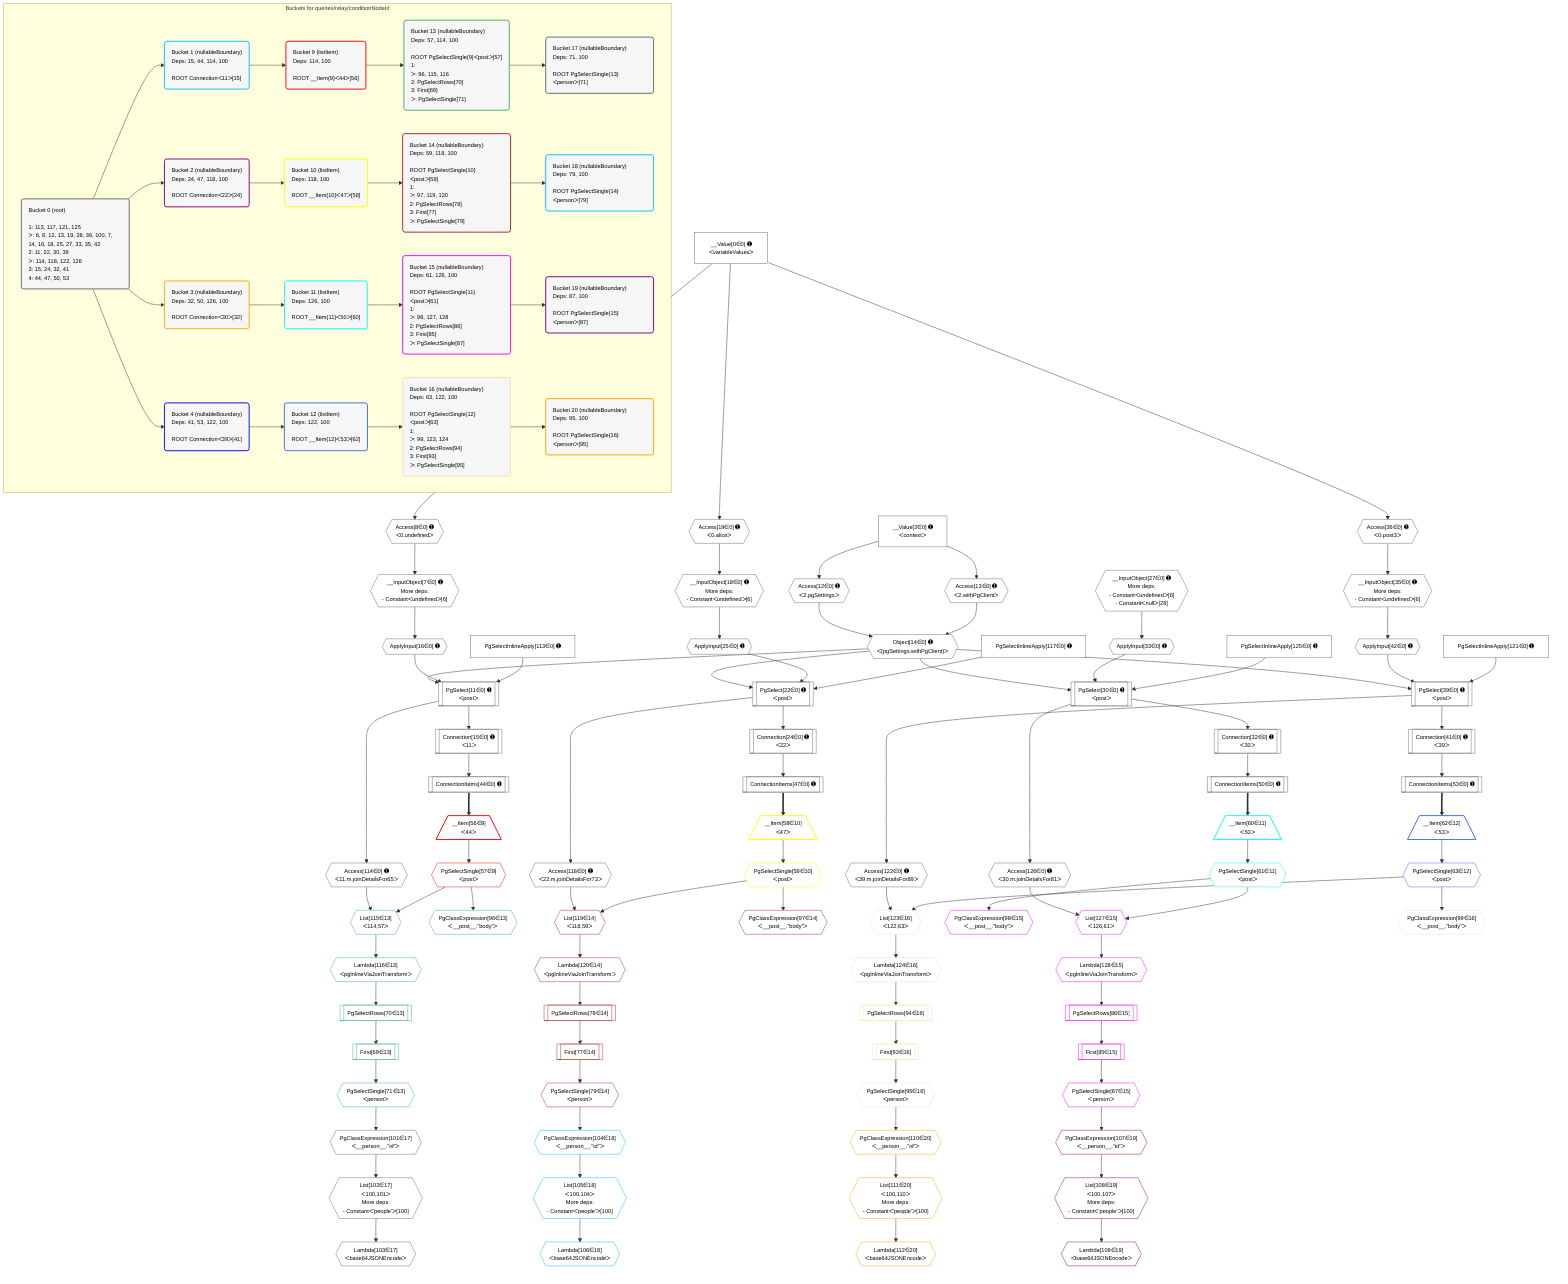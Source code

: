%%{init: {'themeVariables': { 'fontSize': '12px'}}}%%
graph TD
    classDef path fill:#eee,stroke:#000,color:#000
    classDef plan fill:#fff,stroke-width:1px,color:#000
    classDef itemplan fill:#fff,stroke-width:2px,color:#000
    classDef unbatchedplan fill:#dff,stroke-width:1px,color:#000
    classDef sideeffectplan fill:#fcc,stroke-width:2px,color:#000
    classDef bucket fill:#f6f6f6,color:#000,stroke-width:2px,text-align:left

    subgraph "Buckets for queries/relay/conditionNodeId"
    Bucket0("Bucket 0 (root)<br /><br />1: 113, 117, 121, 125<br />ᐳ: 6, 8, 12, 13, 19, 28, 36, 100, 7, 14, 16, 18, 25, 27, 33, 35, 42<br />2: 11, 22, 30, 39<br />ᐳ: 114, 118, 122, 126<br />3: 15, 24, 32, 41<br />4: 44, 47, 50, 53"):::bucket
    Bucket1("Bucket 1 (nullableBoundary)<br />Deps: 15, 44, 114, 100<br /><br />ROOT Connectionᐸ11ᐳ[15]"):::bucket
    Bucket2("Bucket 2 (nullableBoundary)<br />Deps: 24, 47, 118, 100<br /><br />ROOT Connectionᐸ22ᐳ[24]"):::bucket
    Bucket3("Bucket 3 (nullableBoundary)<br />Deps: 32, 50, 126, 100<br /><br />ROOT Connectionᐸ30ᐳ[32]"):::bucket
    Bucket4("Bucket 4 (nullableBoundary)<br />Deps: 41, 53, 122, 100<br /><br />ROOT Connectionᐸ39ᐳ[41]"):::bucket
    Bucket9("Bucket 9 (listItem)<br />Deps: 114, 100<br /><br />ROOT __Item{9}ᐸ44ᐳ[56]"):::bucket
    Bucket10("Bucket 10 (listItem)<br />Deps: 118, 100<br /><br />ROOT __Item{10}ᐸ47ᐳ[58]"):::bucket
    Bucket11("Bucket 11 (listItem)<br />Deps: 126, 100<br /><br />ROOT __Item{11}ᐸ50ᐳ[60]"):::bucket
    Bucket12("Bucket 12 (listItem)<br />Deps: 122, 100<br /><br />ROOT __Item{12}ᐸ53ᐳ[62]"):::bucket
    Bucket13("Bucket 13 (nullableBoundary)<br />Deps: 57, 114, 100<br /><br />ROOT PgSelectSingle{9}ᐸpostᐳ[57]<br />1: <br />ᐳ: 96, 115, 116<br />2: PgSelectRows[70]<br />3: First[69]<br />ᐳ: PgSelectSingle[71]"):::bucket
    Bucket14("Bucket 14 (nullableBoundary)<br />Deps: 59, 118, 100<br /><br />ROOT PgSelectSingle{10}ᐸpostᐳ[59]<br />1: <br />ᐳ: 97, 119, 120<br />2: PgSelectRows[78]<br />3: First[77]<br />ᐳ: PgSelectSingle[79]"):::bucket
    Bucket15("Bucket 15 (nullableBoundary)<br />Deps: 61, 126, 100<br /><br />ROOT PgSelectSingle{11}ᐸpostᐳ[61]<br />1: <br />ᐳ: 98, 127, 128<br />2: PgSelectRows[86]<br />3: First[85]<br />ᐳ: PgSelectSingle[87]"):::bucket
    Bucket16("Bucket 16 (nullableBoundary)<br />Deps: 63, 122, 100<br /><br />ROOT PgSelectSingle{12}ᐸpostᐳ[63]<br />1: <br />ᐳ: 99, 123, 124<br />2: PgSelectRows[94]<br />3: First[93]<br />ᐳ: PgSelectSingle[95]"):::bucket
    Bucket17("Bucket 17 (nullableBoundary)<br />Deps: 71, 100<br /><br />ROOT PgSelectSingle{13}ᐸpersonᐳ[71]"):::bucket
    Bucket18("Bucket 18 (nullableBoundary)<br />Deps: 79, 100<br /><br />ROOT PgSelectSingle{14}ᐸpersonᐳ[79]"):::bucket
    Bucket19("Bucket 19 (nullableBoundary)<br />Deps: 87, 100<br /><br />ROOT PgSelectSingle{15}ᐸpersonᐳ[87]"):::bucket
    Bucket20("Bucket 20 (nullableBoundary)<br />Deps: 95, 100<br /><br />ROOT PgSelectSingle{16}ᐸpersonᐳ[95]"):::bucket
    end
    Bucket0 --> Bucket1 & Bucket2 & Bucket3 & Bucket4
    Bucket1 --> Bucket9
    Bucket2 --> Bucket10
    Bucket3 --> Bucket11
    Bucket4 --> Bucket12
    Bucket9 --> Bucket13
    Bucket10 --> Bucket14
    Bucket11 --> Bucket15
    Bucket12 --> Bucket16
    Bucket13 --> Bucket17
    Bucket14 --> Bucket18
    Bucket15 --> Bucket19
    Bucket16 --> Bucket20

    %% plan dependencies
    PgSelect11[["PgSelect[11∈0] ➊<br />ᐸpostᐳ"]]:::plan
    Object14{{"Object[14∈0] ➊<br />ᐸ{pgSettings,withPgClient}ᐳ"}}:::plan
    ApplyInput16{{"ApplyInput[16∈0] ➊"}}:::plan
    PgSelectInlineApply113["PgSelectInlineApply[113∈0] ➊"]:::plan
    Object14 & ApplyInput16 & PgSelectInlineApply113 --> PgSelect11
    PgSelect22[["PgSelect[22∈0] ➊<br />ᐸpostᐳ"]]:::plan
    ApplyInput25{{"ApplyInput[25∈0] ➊"}}:::plan
    PgSelectInlineApply117["PgSelectInlineApply[117∈0] ➊"]:::plan
    Object14 & ApplyInput25 & PgSelectInlineApply117 --> PgSelect22
    PgSelect30[["PgSelect[30∈0] ➊<br />ᐸpostᐳ"]]:::plan
    ApplyInput33{{"ApplyInput[33∈0] ➊"}}:::plan
    PgSelectInlineApply125["PgSelectInlineApply[125∈0] ➊"]:::plan
    Object14 & ApplyInput33 & PgSelectInlineApply125 --> PgSelect30
    PgSelect39[["PgSelect[39∈0] ➊<br />ᐸpostᐳ"]]:::plan
    ApplyInput42{{"ApplyInput[42∈0] ➊"}}:::plan
    PgSelectInlineApply121["PgSelectInlineApply[121∈0] ➊"]:::plan
    Object14 & ApplyInput42 & PgSelectInlineApply121 --> PgSelect39
    __InputObject7{{"__InputObject[7∈0] ➊<br />More deps:<br />- Constantᐸundefinedᐳ[6]"}}:::plan
    Access8{{"Access[8∈0] ➊<br />ᐸ0.undefinedᐳ"}}:::plan
    Access8 --> __InputObject7
    Access12{{"Access[12∈0] ➊<br />ᐸ2.pgSettingsᐳ"}}:::plan
    Access13{{"Access[13∈0] ➊<br />ᐸ2.withPgClientᐳ"}}:::plan
    Access12 & Access13 --> Object14
    __InputObject18{{"__InputObject[18∈0] ➊<br />More deps:<br />- Constantᐸundefinedᐳ[6]"}}:::plan
    Access19{{"Access[19∈0] ➊<br />ᐸ0.aliceᐳ"}}:::plan
    Access19 --> __InputObject18
    __InputObject27{{"__InputObject[27∈0] ➊<br />More deps:<br />- Constantᐸundefinedᐳ[6]<br />- Constantᐸnullᐳ[28]"}}:::plan
    __InputObject35{{"__InputObject[35∈0] ➊<br />More deps:<br />- Constantᐸundefinedᐳ[6]"}}:::plan
    Access36{{"Access[36∈0] ➊<br />ᐸ0.post3ᐳ"}}:::plan
    Access36 --> __InputObject35
    __Value0["__Value[0∈0] ➊<br />ᐸvariableValuesᐳ"]:::plan
    __Value0 --> Access8
    __Value2["__Value[2∈0] ➊<br />ᐸcontextᐳ"]:::plan
    __Value2 --> Access12
    __Value2 --> Access13
    Connection15[["Connection[15∈0] ➊<br />ᐸ11ᐳ"]]:::plan
    PgSelect11 --> Connection15
    __InputObject7 --> ApplyInput16
    __Value0 --> Access19
    Connection24[["Connection[24∈0] ➊<br />ᐸ22ᐳ"]]:::plan
    PgSelect22 --> Connection24
    __InputObject18 --> ApplyInput25
    Connection32[["Connection[32∈0] ➊<br />ᐸ30ᐳ"]]:::plan
    PgSelect30 --> Connection32
    __InputObject27 --> ApplyInput33
    __Value0 --> Access36
    Connection41[["Connection[41∈0] ➊<br />ᐸ39ᐳ"]]:::plan
    PgSelect39 --> Connection41
    __InputObject35 --> ApplyInput42
    ConnectionItems44[["ConnectionItems[44∈0] ➊"]]:::plan
    Connection15 --> ConnectionItems44
    ConnectionItems47[["ConnectionItems[47∈0] ➊"]]:::plan
    Connection24 --> ConnectionItems47
    ConnectionItems50[["ConnectionItems[50∈0] ➊"]]:::plan
    Connection32 --> ConnectionItems50
    ConnectionItems53[["ConnectionItems[53∈0] ➊"]]:::plan
    Connection41 --> ConnectionItems53
    Access114{{"Access[114∈0] ➊<br />ᐸ11.m.joinDetailsFor65ᐳ"}}:::plan
    PgSelect11 --> Access114
    Access118{{"Access[118∈0] ➊<br />ᐸ22.m.joinDetailsFor73ᐳ"}}:::plan
    PgSelect22 --> Access118
    Access122{{"Access[122∈0] ➊<br />ᐸ39.m.joinDetailsFor89ᐳ"}}:::plan
    PgSelect39 --> Access122
    Access126{{"Access[126∈0] ➊<br />ᐸ30.m.joinDetailsFor81ᐳ"}}:::plan
    PgSelect30 --> Access126
    __Item56[/"__Item[56∈9]<br />ᐸ44ᐳ"\]:::itemplan
    ConnectionItems44 ==> __Item56
    PgSelectSingle57{{"PgSelectSingle[57∈9]<br />ᐸpostᐳ"}}:::plan
    __Item56 --> PgSelectSingle57
    __Item58[/"__Item[58∈10]<br />ᐸ47ᐳ"\]:::itemplan
    ConnectionItems47 ==> __Item58
    PgSelectSingle59{{"PgSelectSingle[59∈10]<br />ᐸpostᐳ"}}:::plan
    __Item58 --> PgSelectSingle59
    __Item60[/"__Item[60∈11]<br />ᐸ50ᐳ"\]:::itemplan
    ConnectionItems50 ==> __Item60
    PgSelectSingle61{{"PgSelectSingle[61∈11]<br />ᐸpostᐳ"}}:::plan
    __Item60 --> PgSelectSingle61
    __Item62[/"__Item[62∈12]<br />ᐸ53ᐳ"\]:::itemplan
    ConnectionItems53 ==> __Item62
    PgSelectSingle63{{"PgSelectSingle[63∈12]<br />ᐸpostᐳ"}}:::plan
    __Item62 --> PgSelectSingle63
    List115{{"List[115∈13]<br />ᐸ114,57ᐳ"}}:::plan
    Access114 & PgSelectSingle57 --> List115
    First69[["First[69∈13]"]]:::plan
    PgSelectRows70[["PgSelectRows[70∈13]"]]:::plan
    PgSelectRows70 --> First69
    Lambda116{{"Lambda[116∈13]<br />ᐸpgInlineViaJoinTransformᐳ"}}:::plan
    Lambda116 --> PgSelectRows70
    PgSelectSingle71{{"PgSelectSingle[71∈13]<br />ᐸpersonᐳ"}}:::plan
    First69 --> PgSelectSingle71
    PgClassExpression96{{"PgClassExpression[96∈13]<br />ᐸ__post__.”body”ᐳ"}}:::plan
    PgSelectSingle57 --> PgClassExpression96
    List115 --> Lambda116
    List119{{"List[119∈14]<br />ᐸ118,59ᐳ"}}:::plan
    Access118 & PgSelectSingle59 --> List119
    First77[["First[77∈14]"]]:::plan
    PgSelectRows78[["PgSelectRows[78∈14]"]]:::plan
    PgSelectRows78 --> First77
    Lambda120{{"Lambda[120∈14]<br />ᐸpgInlineViaJoinTransformᐳ"}}:::plan
    Lambda120 --> PgSelectRows78
    PgSelectSingle79{{"PgSelectSingle[79∈14]<br />ᐸpersonᐳ"}}:::plan
    First77 --> PgSelectSingle79
    PgClassExpression97{{"PgClassExpression[97∈14]<br />ᐸ__post__.”body”ᐳ"}}:::plan
    PgSelectSingle59 --> PgClassExpression97
    List119 --> Lambda120
    List127{{"List[127∈15]<br />ᐸ126,61ᐳ"}}:::plan
    Access126 & PgSelectSingle61 --> List127
    First85[["First[85∈15]"]]:::plan
    PgSelectRows86[["PgSelectRows[86∈15]"]]:::plan
    PgSelectRows86 --> First85
    Lambda128{{"Lambda[128∈15]<br />ᐸpgInlineViaJoinTransformᐳ"}}:::plan
    Lambda128 --> PgSelectRows86
    PgSelectSingle87{{"PgSelectSingle[87∈15]<br />ᐸpersonᐳ"}}:::plan
    First85 --> PgSelectSingle87
    PgClassExpression98{{"PgClassExpression[98∈15]<br />ᐸ__post__.”body”ᐳ"}}:::plan
    PgSelectSingle61 --> PgClassExpression98
    List127 --> Lambda128
    List123{{"List[123∈16]<br />ᐸ122,63ᐳ"}}:::plan
    Access122 & PgSelectSingle63 --> List123
    First93[["First[93∈16]"]]:::plan
    PgSelectRows94[["PgSelectRows[94∈16]"]]:::plan
    PgSelectRows94 --> First93
    Lambda124{{"Lambda[124∈16]<br />ᐸpgInlineViaJoinTransformᐳ"}}:::plan
    Lambda124 --> PgSelectRows94
    PgSelectSingle95{{"PgSelectSingle[95∈16]<br />ᐸpersonᐳ"}}:::plan
    First93 --> PgSelectSingle95
    PgClassExpression99{{"PgClassExpression[99∈16]<br />ᐸ__post__.”body”ᐳ"}}:::plan
    PgSelectSingle63 --> PgClassExpression99
    List123 --> Lambda124
    List102{{"List[102∈17]<br />ᐸ100,101ᐳ<br />More deps:<br />- Constantᐸ'people'ᐳ[100]"}}:::plan
    PgClassExpression101{{"PgClassExpression[101∈17]<br />ᐸ__person__.”id”ᐳ"}}:::plan
    PgClassExpression101 --> List102
    PgSelectSingle71 --> PgClassExpression101
    Lambda103{{"Lambda[103∈17]<br />ᐸbase64JSONEncodeᐳ"}}:::plan
    List102 --> Lambda103
    List105{{"List[105∈18]<br />ᐸ100,104ᐳ<br />More deps:<br />- Constantᐸ'people'ᐳ[100]"}}:::plan
    PgClassExpression104{{"PgClassExpression[104∈18]<br />ᐸ__person__.”id”ᐳ"}}:::plan
    PgClassExpression104 --> List105
    PgSelectSingle79 --> PgClassExpression104
    Lambda106{{"Lambda[106∈18]<br />ᐸbase64JSONEncodeᐳ"}}:::plan
    List105 --> Lambda106
    List108{{"List[108∈19]<br />ᐸ100,107ᐳ<br />More deps:<br />- Constantᐸ'people'ᐳ[100]"}}:::plan
    PgClassExpression107{{"PgClassExpression[107∈19]<br />ᐸ__person__.”id”ᐳ"}}:::plan
    PgClassExpression107 --> List108
    PgSelectSingle87 --> PgClassExpression107
    Lambda109{{"Lambda[109∈19]<br />ᐸbase64JSONEncodeᐳ"}}:::plan
    List108 --> Lambda109
    List111{{"List[111∈20]<br />ᐸ100,110ᐳ<br />More deps:<br />- Constantᐸ'people'ᐳ[100]"}}:::plan
    PgClassExpression110{{"PgClassExpression[110∈20]<br />ᐸ__person__.”id”ᐳ"}}:::plan
    PgClassExpression110 --> List111
    PgSelectSingle95 --> PgClassExpression110
    Lambda112{{"Lambda[112∈20]<br />ᐸbase64JSONEncodeᐳ"}}:::plan
    List111 --> Lambda112

    %% define steps
    classDef bucket0 stroke:#696969
    class Bucket0,__Value0,__Value2,__InputObject7,Access8,PgSelect11,Access12,Access13,Object14,Connection15,ApplyInput16,__InputObject18,Access19,PgSelect22,Connection24,ApplyInput25,__InputObject27,PgSelect30,Connection32,ApplyInput33,__InputObject35,Access36,PgSelect39,Connection41,ApplyInput42,ConnectionItems44,ConnectionItems47,ConnectionItems50,ConnectionItems53,PgSelectInlineApply113,Access114,PgSelectInlineApply117,Access118,PgSelectInlineApply121,Access122,PgSelectInlineApply125,Access126 bucket0
    classDef bucket1 stroke:#00bfff
    class Bucket1 bucket1
    classDef bucket2 stroke:#7f007f
    class Bucket2 bucket2
    classDef bucket3 stroke:#ffa500
    class Bucket3 bucket3
    classDef bucket4 stroke:#0000ff
    class Bucket4 bucket4
    classDef bucket9 stroke:#ff0000
    class Bucket9,__Item56,PgSelectSingle57 bucket9
    classDef bucket10 stroke:#ffff00
    class Bucket10,__Item58,PgSelectSingle59 bucket10
    classDef bucket11 stroke:#00ffff
    class Bucket11,__Item60,PgSelectSingle61 bucket11
    classDef bucket12 stroke:#4169e1
    class Bucket12,__Item62,PgSelectSingle63 bucket12
    classDef bucket13 stroke:#3cb371
    class Bucket13,First69,PgSelectRows70,PgSelectSingle71,PgClassExpression96,List115,Lambda116 bucket13
    classDef bucket14 stroke:#a52a2a
    class Bucket14,First77,PgSelectRows78,PgSelectSingle79,PgClassExpression97,List119,Lambda120 bucket14
    classDef bucket15 stroke:#ff00ff
    class Bucket15,First85,PgSelectRows86,PgSelectSingle87,PgClassExpression98,List127,Lambda128 bucket15
    classDef bucket16 stroke:#f5deb3
    class Bucket16,First93,PgSelectRows94,PgSelectSingle95,PgClassExpression99,List123,Lambda124 bucket16
    classDef bucket17 stroke:#696969
    class Bucket17,PgClassExpression101,List102,Lambda103 bucket17
    classDef bucket18 stroke:#00bfff
    class Bucket18,PgClassExpression104,List105,Lambda106 bucket18
    classDef bucket19 stroke:#7f007f
    class Bucket19,PgClassExpression107,List108,Lambda109 bucket19
    classDef bucket20 stroke:#ffa500
    class Bucket20,PgClassExpression110,List111,Lambda112 bucket20